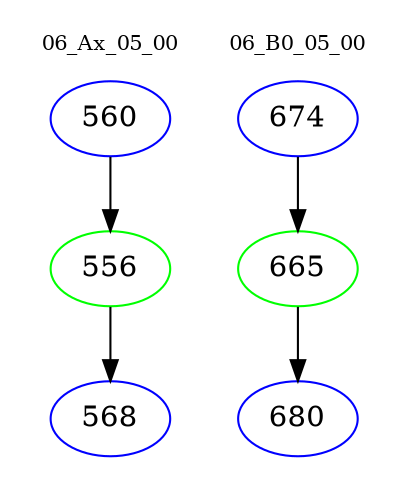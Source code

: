 digraph{
subgraph cluster_0 {
color = white
label = "06_Ax_05_00";
fontsize=10;
T0_560 [label="560", color="blue"]
T0_560 -> T0_556 [color="black"]
T0_556 [label="556", color="green"]
T0_556 -> T0_568 [color="black"]
T0_568 [label="568", color="blue"]
}
subgraph cluster_1 {
color = white
label = "06_B0_05_00";
fontsize=10;
T1_674 [label="674", color="blue"]
T1_674 -> T1_665 [color="black"]
T1_665 [label="665", color="green"]
T1_665 -> T1_680 [color="black"]
T1_680 [label="680", color="blue"]
}
}
